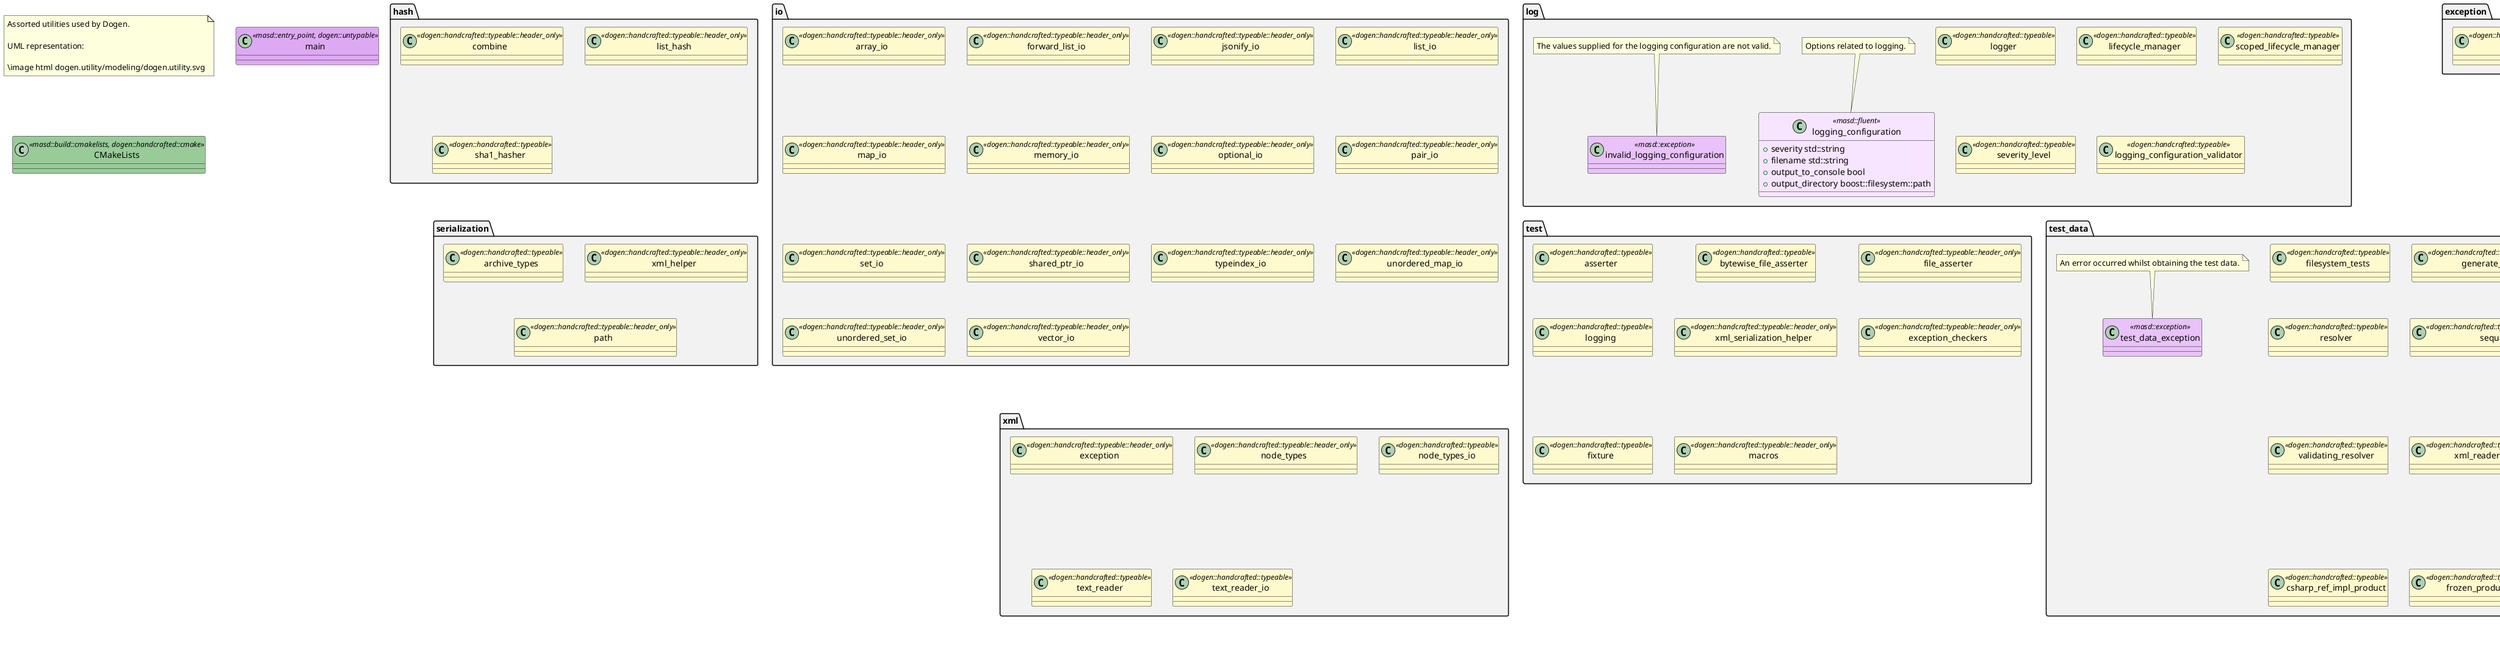 @startuml
set namespaceSeparator ::
note as N1
Assorted utilities used by Dogen.

UML representation:

\image html dogen.utility/modeling/dogen.utility.svg
end note

namespace exception #F2F2F2 {
    class invalid_enum_value <<dogen::handcrafted::typeable::header_only>> #FFFACD {
    }

    class utility_exception <<dogen::handcrafted::typeable::header_only>> #FFFACD {
    }

}

namespace filesystem #F2F2F2 {
    class file <<dogen::handcrafted::typeable>> #FFFACD {
    }

    class file_not_found <<masd::exception>> #E8C2F8 {
    }

    note top of  file_not_found
        File was not found.
    end note

    class io_error <<masd::exception>> #E8C2F8 {
    }

    note top of  io_error
        An error occurred whilst performing an IO operation.
    end note

    class path <<dogen::handcrafted::typeable>> #FFFACD {
    }

}

namespace hash #F2F2F2 {
    class combine <<dogen::handcrafted::typeable::header_only>> #FFFACD {
    }

    class list_hash <<dogen::handcrafted::typeable::header_only>> #FFFACD {
    }

    class sha1_hasher <<dogen::handcrafted::typeable>> #FFFACD {
    }

}

namespace io #F2F2F2 {
    class array_io <<dogen::handcrafted::typeable::header_only>> #FFFACD {
    }

    class forward_list_io <<dogen::handcrafted::typeable::header_only>> #FFFACD {
    }

    class jsonify_io <<dogen::handcrafted::typeable::header_only>> #FFFACD {
    }

    class list_io <<dogen::handcrafted::typeable::header_only>> #FFFACD {
    }

    class map_io <<dogen::handcrafted::typeable::header_only>> #FFFACD {
    }

    class memory_io <<dogen::handcrafted::typeable::header_only>> #FFFACD {
    }

    class optional_io <<dogen::handcrafted::typeable::header_only>> #FFFACD {
    }

    class pair_io <<dogen::handcrafted::typeable::header_only>> #FFFACD {
    }

    class set_io <<dogen::handcrafted::typeable::header_only>> #FFFACD {
    }

    class shared_ptr_io <<dogen::handcrafted::typeable::header_only>> #FFFACD {
    }

    class typeindex_io <<dogen::handcrafted::typeable::header_only>> #FFFACD {
    }

    class unordered_map_io <<dogen::handcrafted::typeable::header_only>> #FFFACD {
    }

    class unordered_set_io <<dogen::handcrafted::typeable::header_only>> #FFFACD {
    }

    class vector_io <<dogen::handcrafted::typeable::header_only>> #FFFACD {
    }

}

namespace log #F2F2F2 {
    class logger <<dogen::handcrafted::typeable>> #FFFACD {
    }

    class lifecycle_manager <<dogen::handcrafted::typeable>> #FFFACD {
    }

    class scoped_lifecycle_manager <<dogen::handcrafted::typeable>> #FFFACD {
    }

    class severity_level <<dogen::handcrafted::typeable>> #FFFACD {
    }

    class logging_configuration <<masd::fluent>> #F7E5FF {
        +{field} severity std::string
        +{field} filename std::string
        +{field} output_to_console bool
        +{field} output_directory boost::filesystem::path
    }

    note top of  logging_configuration
        Options related to logging.
    end note

    class invalid_logging_configuration <<masd::exception>> #E8C2F8 {
    }

    note top of  invalid_logging_configuration
        The values supplied for the logging configuration are not valid.
    end note

    class logging_configuration_validator <<dogen::handcrafted::typeable>> #FFFACD {
    }

}

namespace serialization #F2F2F2 {
    class archive_types <<dogen::handcrafted::typeable>> #FFFACD {
    }

    class xml_helper <<dogen::handcrafted::typeable::header_only>> #FFFACD {
    }

    class path <<dogen::handcrafted::typeable::header_only>> #FFFACD {
    }

}

namespace string #F2F2F2 {
    class splitter <<dogen::handcrafted::typeable>> #FFFACD {
    }

    class differ <<dogen::handcrafted::typeable>> #FFFACD {
    }

}

namespace test #F2F2F2 {
    class asserter <<dogen::handcrafted::typeable>> #FFFACD {
    }

    class bytewise_file_asserter <<dogen::handcrafted::typeable>> #FFFACD {
    }

    class file_asserter <<dogen::handcrafted::typeable::header_only>> #FFFACD {
    }

    class logging <<dogen::handcrafted::typeable>> #FFFACD {
    }

    class xml_serialization_helper <<dogen::handcrafted::typeable::header_only>> #FFFACD {
    }

    class exception_checkers <<dogen::handcrafted::typeable::header_only>> #FFFACD {
    }

    class fixture <<dogen::handcrafted::typeable>> #FFFACD {
    }

    class macros <<dogen::handcrafted::typeable::header_only>> #FFFACD {
    }

}

namespace test_data #F2F2F2 {
    class filesystem_tests <<dogen::handcrafted::typeable>> #FFFACD {
    }

    class generate_container <<dogen::handcrafted::typeable::header_only>> #FFFACD {
    }

    class generator <<dogen::handcrafted::typeable::header_only>> #FFFACD {
    }

    class northwind <<dogen::handcrafted::typeable>> #FFFACD {
    }

    class resolver <<dogen::handcrafted::typeable>> #FFFACD {
    }

    class sequence <<dogen::handcrafted::typeable::header_only>> #FFFACD {
    }

    class tds_test_good <<dogen::handcrafted::typeable>> #FFFACD {
    }

    class test_data <<dogen::handcrafted::typeable::header_only>> #FFFACD {
    }

    class validating_resolver <<dogen::handcrafted::typeable>> #FFFACD {
    }

    class xml_reader <<dogen::handcrafted::typeable>> #FFFACD {
    }

    class dogen_product <<dogen::handcrafted::typeable>> #FFFACD {
    }

    class cpp_ref_impl_product <<dogen::handcrafted::typeable>> #FFFACD {
    }

    class csharp_ref_impl_product <<dogen::handcrafted::typeable>> #FFFACD {
    }

    class test_data_exception <<masd::exception>> #E8C2F8 {
    }

    note top of  test_data_exception
        An error occurred whilst obtaining the test data.
    end note

    class frozen_product <<dogen::handcrafted::typeable>> #FFFACD {
    }

}

namespace xml #F2F2F2 {
    class exception <<dogen::handcrafted::typeable::header_only>> #FFFACD {
    }

    class node_types <<dogen::handcrafted::typeable::header_only>> #FFFACD {
    }

    class node_types_io <<dogen::handcrafted::typeable>> #FFFACD {
    }

    class text_reader <<dogen::handcrafted::typeable>> #FFFACD {
    }

    class text_reader_io <<dogen::handcrafted::typeable>> #FFFACD {
    }

}

namespace environment #F2F2F2 {
    class environment_exception <<masd::exception>> #E8C2F8 {
    }

    note top of  environment_exception
        There was an error reading an environment variable.
    end note

    class variable_reader <<dogen::handcrafted::typeable>> #FFFACD {
    }

}

namespace formatters #F2F2F2 {
    class formatting_error <<masd::exception>> #E8C2F8 {
    }

    note top of  formatting_error
        An error has occurred while formatting.
    end note

    enum quote_type <<masd::enumeration>> #F2DAFD {
        +{field} single_quote
        +{field} double_quote
    }

    note top of  quote_type
        Types of quotes that can be used in streaming.
    end note

    enum spacing_type <<masd::enumeration>> #F2DAFD {
        +{field} no_space
        +{field} left_space
        +{field} right_space
        +{field} left_and_right_space
    }

    class utility_formatter <<dogen::handcrafted::typeable>> #FFFACD {
    }

    class indent_filter <<dogen::handcrafted::typeable::header_only>> #FFFACD {
    }

    enum comment_style <<masd::enumeration>> #F2DAFD {
        +{field} c_style
        +{field} cpp_style
        +{field} csharp_style
        +{field} shell_style
        +{field} sql_style
        +{field} xml_style
    }

    note top of  comment_style
        Supported styles of comments.
    end note

    class comment_formatter <<dogen::handcrafted::typeable>> #FFFACD {
    }

    class sequence_formatter <<dogen::handcrafted::typeable>> #FFFACD {
    }

    class infix_configuration <<masd::fluent>> #F7E5FF {
        +{field} first std::string
        +{field} not_first std::string
        +{field} not_last std::string
        +{field} last std::string
    }

    note top of  infix_configuration
        Configuration to use for a given infix in sequence formatter.
    end note

}

note top of  formatters
    Contains all of the formatting primitives
that are not associated with any particular
model.
end note

class main <<masd::entry_point, dogen::untypable>> #DDA9F3 {
}

class CMakeLists <<masd::build::cmakelists, dogen::handcrafted::cmake>> #99CB99 {
}

@enduml
